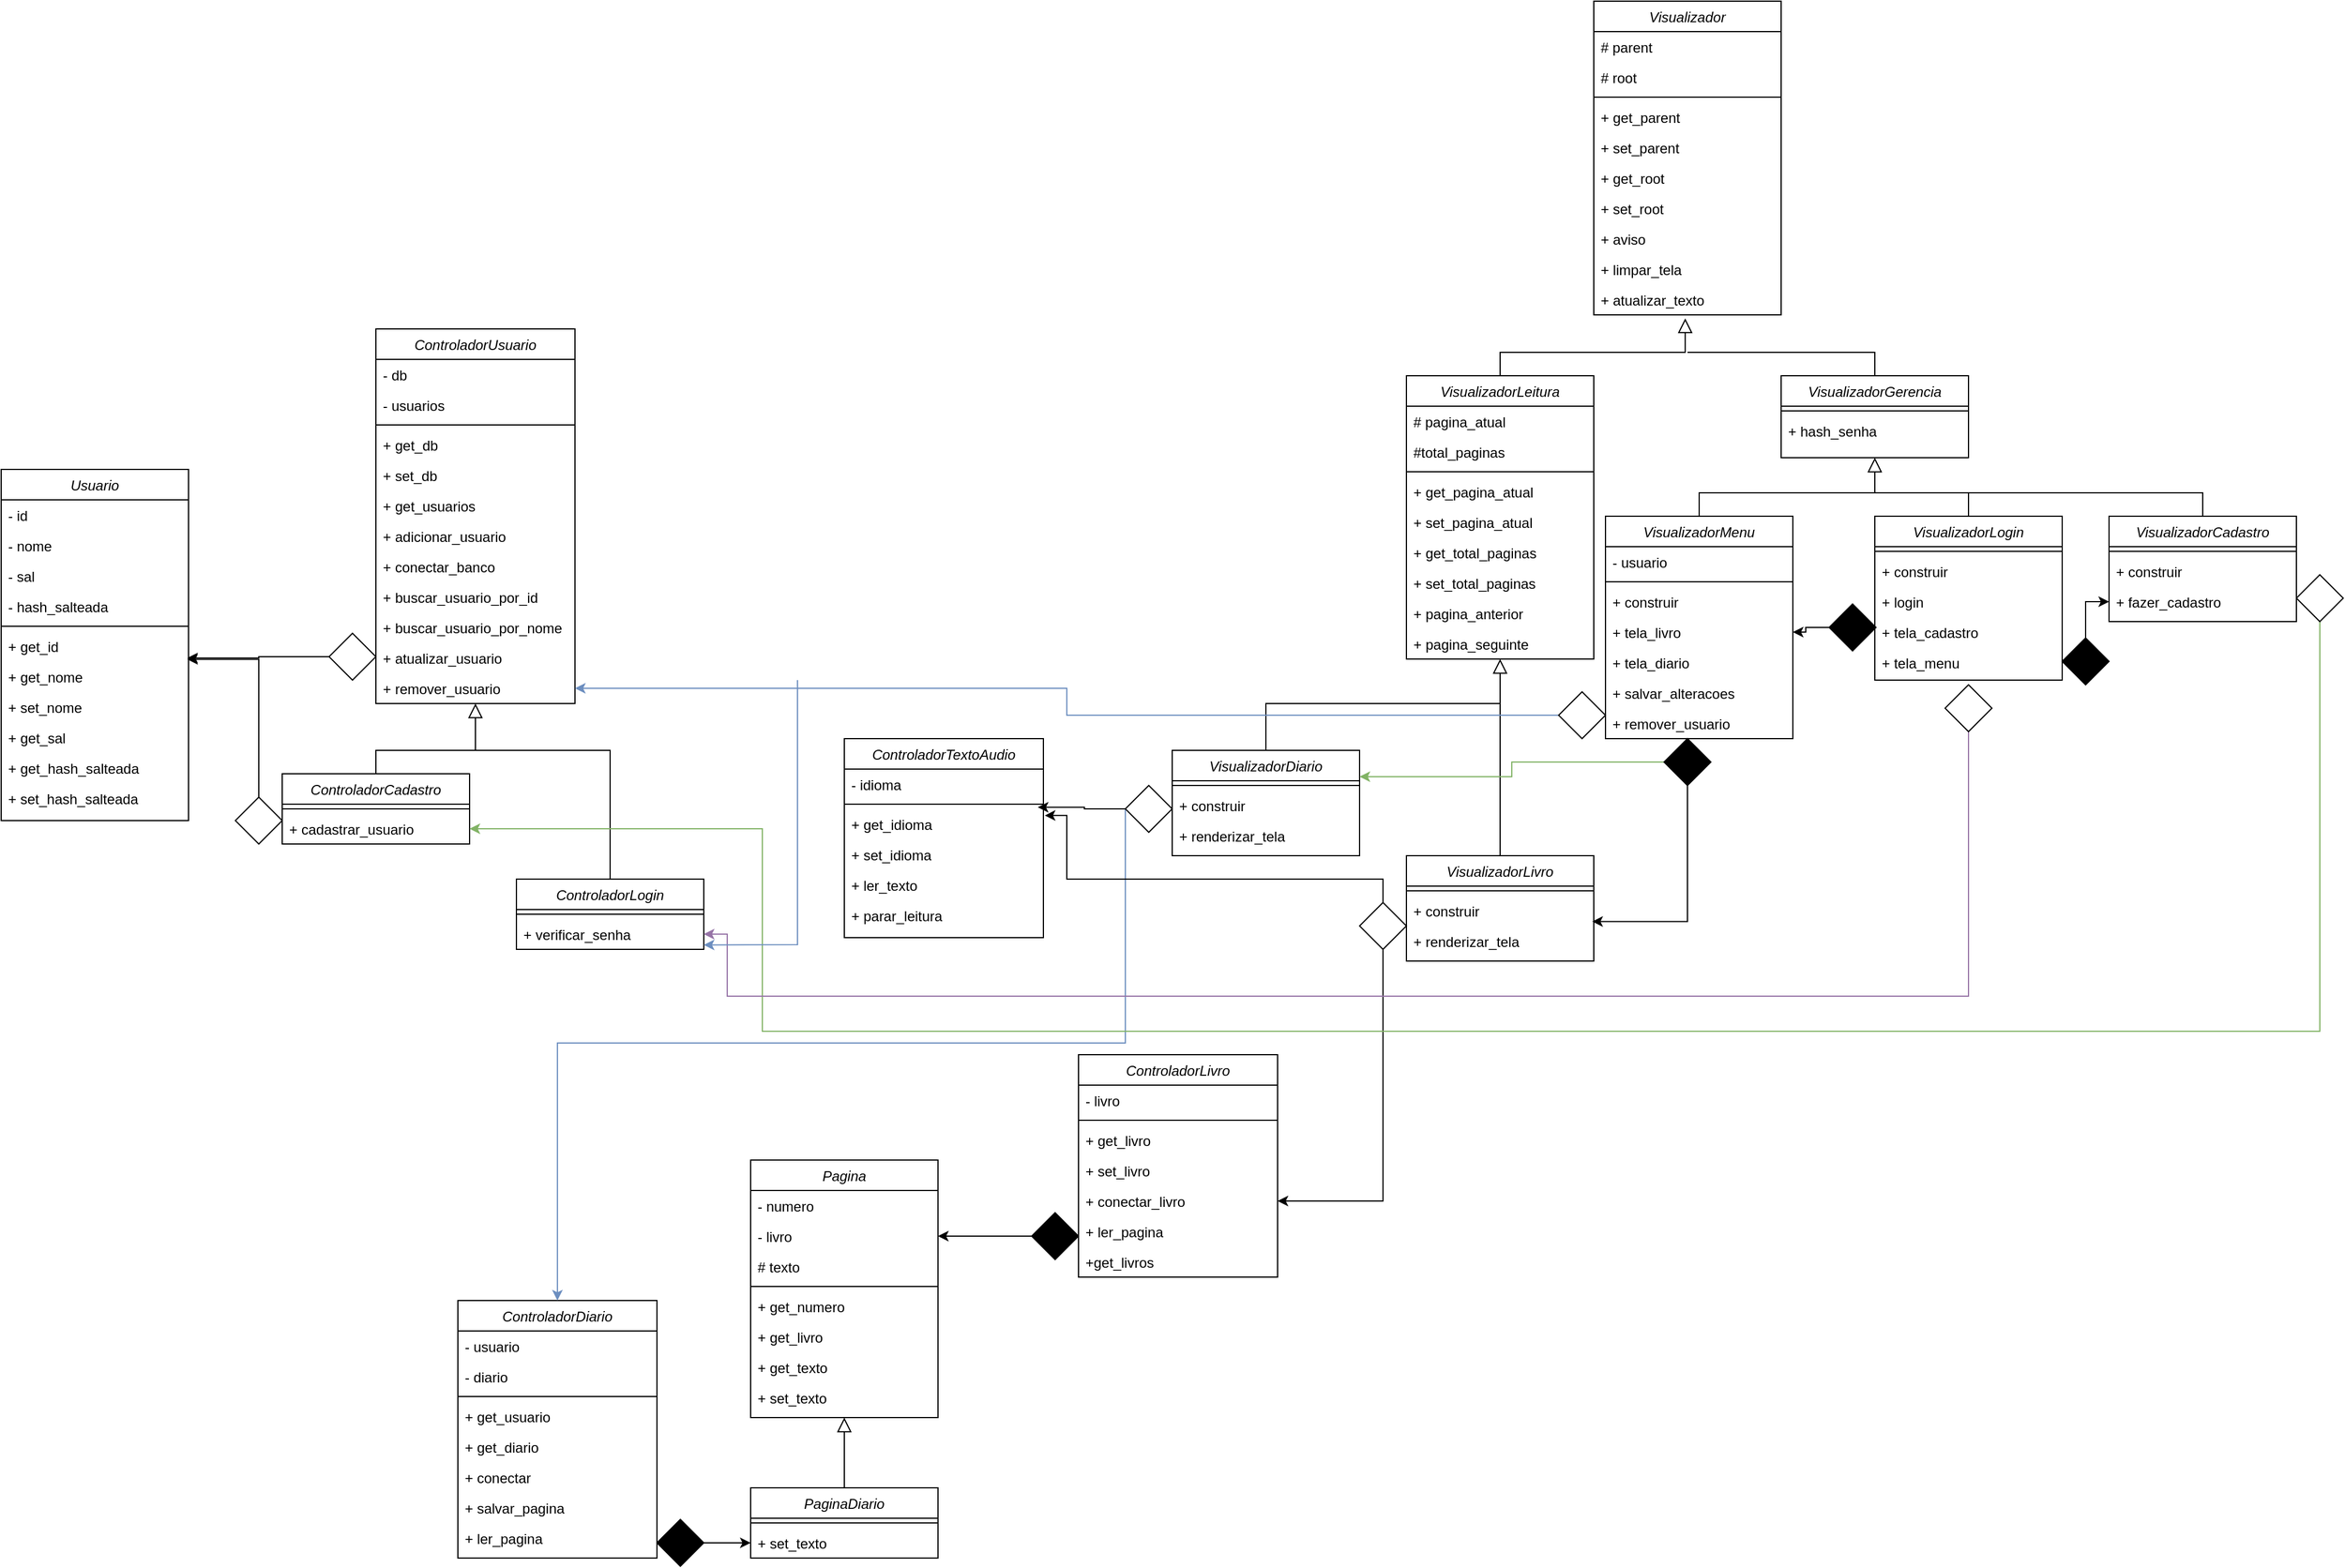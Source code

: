 <mxfile version="20.6.0" type="device"><diagram id="C5RBs43oDa-KdzZeNtuy" name="Page-1"><mxGraphModel dx="2858" dy="1133" grid="1" gridSize="10" guides="1" tooltips="1" connect="1" arrows="1" fold="1" page="1" pageScale="1" pageWidth="827" pageHeight="1169" math="0" shadow="0"><root><mxCell id="WIyWlLk6GJQsqaUBKTNV-0"/><mxCell id="WIyWlLk6GJQsqaUBKTNV-1" parent="WIyWlLk6GJQsqaUBKTNV-0"/><mxCell id="gij34VW9NPkER1CCbqoB-0" value="Visualizador" style="swimlane;fontStyle=2;align=center;verticalAlign=top;childLayout=stackLayout;horizontal=1;startSize=26;horizontalStack=0;resizeParent=1;resizeLast=0;collapsible=1;marginBottom=0;rounded=0;shadow=0;strokeWidth=1;" parent="WIyWlLk6GJQsqaUBKTNV-1" vertex="1"><mxGeometry x="1120" y="40" width="160" height="268" as="geometry"><mxRectangle x="230" y="140" width="160" height="26" as="alternateBounds"/></mxGeometry></mxCell><mxCell id="gij34VW9NPkER1CCbqoB-1" value="# parent" style="text;align=left;verticalAlign=top;spacingLeft=4;spacingRight=4;overflow=hidden;rotatable=0;points=[[0,0.5],[1,0.5]];portConstraint=eastwest;" parent="gij34VW9NPkER1CCbqoB-0" vertex="1"><mxGeometry y="26" width="160" height="26" as="geometry"/></mxCell><mxCell id="gij34VW9NPkER1CCbqoB-2" value="# root" style="text;align=left;verticalAlign=top;spacingLeft=4;spacingRight=4;overflow=hidden;rotatable=0;points=[[0,0.5],[1,0.5]];portConstraint=eastwest;rounded=0;shadow=0;html=0;" parent="gij34VW9NPkER1CCbqoB-0" vertex="1"><mxGeometry y="52" width="160" height="26" as="geometry"/></mxCell><mxCell id="gij34VW9NPkER1CCbqoB-4" value="" style="line;html=1;strokeWidth=1;align=left;verticalAlign=middle;spacingTop=-1;spacingLeft=3;spacingRight=3;rotatable=0;labelPosition=right;points=[];portConstraint=eastwest;" parent="gij34VW9NPkER1CCbqoB-0" vertex="1"><mxGeometry y="78" width="160" height="8" as="geometry"/></mxCell><mxCell id="gij34VW9NPkER1CCbqoB-5" value="+ get_parent" style="text;align=left;verticalAlign=top;spacingLeft=4;spacingRight=4;overflow=hidden;rotatable=0;points=[[0,0.5],[1,0.5]];portConstraint=eastwest;" parent="gij34VW9NPkER1CCbqoB-0" vertex="1"><mxGeometry y="86" width="160" height="26" as="geometry"/></mxCell><mxCell id="gij34VW9NPkER1CCbqoB-6" value="+ set_parent" style="text;align=left;verticalAlign=top;spacingLeft=4;spacingRight=4;overflow=hidden;rotatable=0;points=[[0,0.5],[1,0.5]];portConstraint=eastwest;" parent="gij34VW9NPkER1CCbqoB-0" vertex="1"><mxGeometry y="112" width="160" height="26" as="geometry"/></mxCell><mxCell id="gij34VW9NPkER1CCbqoB-7" value="+ get_root" style="text;align=left;verticalAlign=top;spacingLeft=4;spacingRight=4;overflow=hidden;rotatable=0;points=[[0,0.5],[1,0.5]];portConstraint=eastwest;" parent="gij34VW9NPkER1CCbqoB-0" vertex="1"><mxGeometry y="138" width="160" height="26" as="geometry"/></mxCell><mxCell id="gij34VW9NPkER1CCbqoB-8" value="+ set_root" style="text;align=left;verticalAlign=top;spacingLeft=4;spacingRight=4;overflow=hidden;rotatable=0;points=[[0,0.5],[1,0.5]];portConstraint=eastwest;" parent="gij34VW9NPkER1CCbqoB-0" vertex="1"><mxGeometry y="164" width="160" height="26" as="geometry"/></mxCell><mxCell id="gij34VW9NPkER1CCbqoB-18" value="+ aviso" style="text;align=left;verticalAlign=top;spacingLeft=4;spacingRight=4;overflow=hidden;rotatable=0;points=[[0,0.5],[1,0.5]];portConstraint=eastwest;" parent="gij34VW9NPkER1CCbqoB-0" vertex="1"><mxGeometry y="190" width="160" height="26" as="geometry"/></mxCell><mxCell id="gij34VW9NPkER1CCbqoB-19" value="+ limpar_tela" style="text;align=left;verticalAlign=top;spacingLeft=4;spacingRight=4;overflow=hidden;rotatable=0;points=[[0,0.5],[1,0.5]];portConstraint=eastwest;" parent="gij34VW9NPkER1CCbqoB-0" vertex="1"><mxGeometry y="216" width="160" height="26" as="geometry"/></mxCell><mxCell id="gij34VW9NPkER1CCbqoB-20" value="+ atualizar_texto" style="text;align=left;verticalAlign=top;spacingLeft=4;spacingRight=4;overflow=hidden;rotatable=0;points=[[0,0.5],[1,0.5]];portConstraint=eastwest;" parent="gij34VW9NPkER1CCbqoB-0" vertex="1"><mxGeometry y="242" width="160" height="26" as="geometry"/></mxCell><mxCell id="gij34VW9NPkER1CCbqoB-9" value="VisualizadorLeitura" style="swimlane;fontStyle=2;align=center;verticalAlign=top;childLayout=stackLayout;horizontal=1;startSize=26;horizontalStack=0;resizeParent=1;resizeLast=0;collapsible=1;marginBottom=0;rounded=0;shadow=0;strokeWidth=1;" parent="WIyWlLk6GJQsqaUBKTNV-1" vertex="1"><mxGeometry x="960" y="360" width="160" height="242" as="geometry"><mxRectangle x="230" y="140" width="160" height="26" as="alternateBounds"/></mxGeometry></mxCell><mxCell id="gij34VW9NPkER1CCbqoB-10" value="# pagina_atual" style="text;align=left;verticalAlign=top;spacingLeft=4;spacingRight=4;overflow=hidden;rotatable=0;points=[[0,0.5],[1,0.5]];portConstraint=eastwest;" parent="gij34VW9NPkER1CCbqoB-9" vertex="1"><mxGeometry y="26" width="160" height="26" as="geometry"/></mxCell><mxCell id="gij34VW9NPkER1CCbqoB-11" value="#total_paginas" style="text;align=left;verticalAlign=top;spacingLeft=4;spacingRight=4;overflow=hidden;rotatable=0;points=[[0,0.5],[1,0.5]];portConstraint=eastwest;rounded=0;shadow=0;html=0;" parent="gij34VW9NPkER1CCbqoB-9" vertex="1"><mxGeometry y="52" width="160" height="26" as="geometry"/></mxCell><mxCell id="gij34VW9NPkER1CCbqoB-12" value="" style="line;html=1;strokeWidth=1;align=left;verticalAlign=middle;spacingTop=-1;spacingLeft=3;spacingRight=3;rotatable=0;labelPosition=right;points=[];portConstraint=eastwest;" parent="gij34VW9NPkER1CCbqoB-9" vertex="1"><mxGeometry y="78" width="160" height="8" as="geometry"/></mxCell><mxCell id="gij34VW9NPkER1CCbqoB-13" value="+ get_pagina_atual" style="text;align=left;verticalAlign=top;spacingLeft=4;spacingRight=4;overflow=hidden;rotatable=0;points=[[0,0.5],[1,0.5]];portConstraint=eastwest;" parent="gij34VW9NPkER1CCbqoB-9" vertex="1"><mxGeometry y="86" width="160" height="26" as="geometry"/></mxCell><mxCell id="gij34VW9NPkER1CCbqoB-14" value="+ set_pagina_atual" style="text;align=left;verticalAlign=top;spacingLeft=4;spacingRight=4;overflow=hidden;rotatable=0;points=[[0,0.5],[1,0.5]];portConstraint=eastwest;" parent="gij34VW9NPkER1CCbqoB-9" vertex="1"><mxGeometry y="112" width="160" height="26" as="geometry"/></mxCell><mxCell id="gij34VW9NPkER1CCbqoB-15" value="+ get_total_paginas" style="text;align=left;verticalAlign=top;spacingLeft=4;spacingRight=4;overflow=hidden;rotatable=0;points=[[0,0.5],[1,0.5]];portConstraint=eastwest;" parent="gij34VW9NPkER1CCbqoB-9" vertex="1"><mxGeometry y="138" width="160" height="26" as="geometry"/></mxCell><mxCell id="gij34VW9NPkER1CCbqoB-16" value="+ set_total_paginas" style="text;align=left;verticalAlign=top;spacingLeft=4;spacingRight=4;overflow=hidden;rotatable=0;points=[[0,0.5],[1,0.5]];portConstraint=eastwest;" parent="gij34VW9NPkER1CCbqoB-9" vertex="1"><mxGeometry y="164" width="160" height="26" as="geometry"/></mxCell><mxCell id="gij34VW9NPkER1CCbqoB-21" value="+ pagina_anterior" style="text;align=left;verticalAlign=top;spacingLeft=4;spacingRight=4;overflow=hidden;rotatable=0;points=[[0,0.5],[1,0.5]];portConstraint=eastwest;" parent="gij34VW9NPkER1CCbqoB-9" vertex="1"><mxGeometry y="190" width="160" height="26" as="geometry"/></mxCell><mxCell id="gij34VW9NPkER1CCbqoB-22" value="+ pagina_seguinte" style="text;align=left;verticalAlign=top;spacingLeft=4;spacingRight=4;overflow=hidden;rotatable=0;points=[[0,0.5],[1,0.5]];portConstraint=eastwest;" parent="gij34VW9NPkER1CCbqoB-9" vertex="1"><mxGeometry y="216" width="160" height="26" as="geometry"/></mxCell><mxCell id="gij34VW9NPkER1CCbqoB-17" value="" style="endArrow=block;endSize=10;endFill=0;shadow=0;strokeWidth=1;rounded=0;edgeStyle=elbowEdgeStyle;elbow=vertical;exitX=0.5;exitY=0;exitDx=0;exitDy=0;entryX=0.488;entryY=1.115;entryDx=0;entryDy=0;entryPerimeter=0;" parent="WIyWlLk6GJQsqaUBKTNV-1" source="gij34VW9NPkER1CCbqoB-9" target="gij34VW9NPkER1CCbqoB-20" edge="1"><mxGeometry width="160" relative="1" as="geometry"><mxPoint x="1310" y="360" as="sourcePoint"/><mxPoint x="1230" y="370" as="targetPoint"/><Array as="points"><mxPoint x="1200" y="340"/></Array></mxGeometry></mxCell><mxCell id="gij34VW9NPkER1CCbqoB-23" value="VisualizadorGerencia" style="swimlane;fontStyle=2;align=center;verticalAlign=top;childLayout=stackLayout;horizontal=1;startSize=26;horizontalStack=0;resizeParent=1;resizeLast=0;collapsible=1;marginBottom=0;rounded=0;shadow=0;strokeWidth=1;" parent="WIyWlLk6GJQsqaUBKTNV-1" vertex="1"><mxGeometry x="1280" y="360" width="160" height="70" as="geometry"><mxRectangle x="230" y="140" width="160" height="26" as="alternateBounds"/></mxGeometry></mxCell><mxCell id="gij34VW9NPkER1CCbqoB-26" value="" style="line;html=1;strokeWidth=1;align=left;verticalAlign=middle;spacingTop=-1;spacingLeft=3;spacingRight=3;rotatable=0;labelPosition=right;points=[];portConstraint=eastwest;" parent="gij34VW9NPkER1CCbqoB-23" vertex="1"><mxGeometry y="26" width="160" height="8" as="geometry"/></mxCell><mxCell id="gij34VW9NPkER1CCbqoB-27" value="+ hash_senha" style="text;align=left;verticalAlign=top;spacingLeft=4;spacingRight=4;overflow=hidden;rotatable=0;points=[[0,0.5],[1,0.5]];portConstraint=eastwest;" parent="gij34VW9NPkER1CCbqoB-23" vertex="1"><mxGeometry y="34" width="160" height="26" as="geometry"/></mxCell><mxCell id="gij34VW9NPkER1CCbqoB-39" value="" style="endArrow=none;html=1;rounded=0;exitX=0.5;exitY=0;exitDx=0;exitDy=0;" parent="WIyWlLk6GJQsqaUBKTNV-1" source="gij34VW9NPkER1CCbqoB-23" edge="1"><mxGeometry width="50" height="50" relative="1" as="geometry"><mxPoint x="1370" y="330" as="sourcePoint"/><mxPoint x="1200" y="340" as="targetPoint"/><Array as="points"><mxPoint x="1360" y="340"/></Array></mxGeometry></mxCell><mxCell id="gij34VW9NPkER1CCbqoB-40" value="VisualizadorMenu" style="swimlane;fontStyle=2;align=center;verticalAlign=top;childLayout=stackLayout;horizontal=1;startSize=26;horizontalStack=0;resizeParent=1;resizeLast=0;collapsible=1;marginBottom=0;rounded=0;shadow=0;strokeWidth=1;" parent="WIyWlLk6GJQsqaUBKTNV-1" vertex="1"><mxGeometry x="1130" y="480" width="160" height="190" as="geometry"><mxRectangle x="230" y="140" width="160" height="26" as="alternateBounds"/></mxGeometry></mxCell><mxCell id="gij34VW9NPkER1CCbqoB-41" value="- usuario" style="text;align=left;verticalAlign=top;spacingLeft=4;spacingRight=4;overflow=hidden;rotatable=0;points=[[0,0.5],[1,0.5]];portConstraint=eastwest;" parent="gij34VW9NPkER1CCbqoB-40" vertex="1"><mxGeometry y="26" width="160" height="26" as="geometry"/></mxCell><mxCell id="gij34VW9NPkER1CCbqoB-43" value="" style="line;html=1;strokeWidth=1;align=left;verticalAlign=middle;spacingTop=-1;spacingLeft=3;spacingRight=3;rotatable=0;labelPosition=right;points=[];portConstraint=eastwest;" parent="gij34VW9NPkER1CCbqoB-40" vertex="1"><mxGeometry y="52" width="160" height="8" as="geometry"/></mxCell><mxCell id="gij34VW9NPkER1CCbqoB-44" value="+ construir" style="text;align=left;verticalAlign=top;spacingLeft=4;spacingRight=4;overflow=hidden;rotatable=0;points=[[0,0.5],[1,0.5]];portConstraint=eastwest;" parent="gij34VW9NPkER1CCbqoB-40" vertex="1"><mxGeometry y="60" width="160" height="26" as="geometry"/></mxCell><mxCell id="gij34VW9NPkER1CCbqoB-45" value="+ tela_livro" style="text;align=left;verticalAlign=top;spacingLeft=4;spacingRight=4;overflow=hidden;rotatable=0;points=[[0,0.5],[1,0.5]];portConstraint=eastwest;" parent="gij34VW9NPkER1CCbqoB-40" vertex="1"><mxGeometry y="86" width="160" height="26" as="geometry"/></mxCell><mxCell id="gij34VW9NPkER1CCbqoB-46" value="+ tela_diario" style="text;align=left;verticalAlign=top;spacingLeft=4;spacingRight=4;overflow=hidden;rotatable=0;points=[[0,0.5],[1,0.5]];portConstraint=eastwest;" parent="gij34VW9NPkER1CCbqoB-40" vertex="1"><mxGeometry y="112" width="160" height="26" as="geometry"/></mxCell><mxCell id="gij34VW9NPkER1CCbqoB-47" value="+ salvar_alteracoes" style="text;align=left;verticalAlign=top;spacingLeft=4;spacingRight=4;overflow=hidden;rotatable=0;points=[[0,0.5],[1,0.5]];portConstraint=eastwest;" parent="gij34VW9NPkER1CCbqoB-40" vertex="1"><mxGeometry y="138" width="160" height="26" as="geometry"/></mxCell><mxCell id="gij34VW9NPkER1CCbqoB-48" value="+ remover_usuario" style="text;align=left;verticalAlign=top;spacingLeft=4;spacingRight=4;overflow=hidden;rotatable=0;points=[[0,0.5],[1,0.5]];portConstraint=eastwest;" parent="gij34VW9NPkER1CCbqoB-40" vertex="1"><mxGeometry y="164" width="160" height="26" as="geometry"/></mxCell><mxCell id="gij34VW9NPkER1CCbqoB-50" value="" style="endArrow=block;endSize=10;endFill=0;shadow=0;strokeWidth=1;rounded=0;edgeStyle=elbowEdgeStyle;elbow=vertical;exitX=0.5;exitY=0;exitDx=0;exitDy=0;entryX=0.5;entryY=1;entryDx=0;entryDy=0;" parent="WIyWlLk6GJQsqaUBKTNV-1" source="gij34VW9NPkER1CCbqoB-40" target="gij34VW9NPkER1CCbqoB-23" edge="1"><mxGeometry width="160" relative="1" as="geometry"><mxPoint x="1100" y="385.01" as="sourcePoint"/><mxPoint x="1258.08" y="336" as="targetPoint"/><Array as="points"><mxPoint x="1330" y="460"/></Array></mxGeometry></mxCell><mxCell id="gij34VW9NPkER1CCbqoB-51" value="VisualizadorLogin" style="swimlane;fontStyle=2;align=center;verticalAlign=top;childLayout=stackLayout;horizontal=1;startSize=26;horizontalStack=0;resizeParent=1;resizeLast=0;collapsible=1;marginBottom=0;rounded=0;shadow=0;strokeWidth=1;" parent="WIyWlLk6GJQsqaUBKTNV-1" vertex="1"><mxGeometry x="1360" y="480" width="160" height="140" as="geometry"><mxRectangle x="230" y="140" width="160" height="26" as="alternateBounds"/></mxGeometry></mxCell><mxCell id="gij34VW9NPkER1CCbqoB-53" value="" style="line;html=1;strokeWidth=1;align=left;verticalAlign=middle;spacingTop=-1;spacingLeft=3;spacingRight=3;rotatable=0;labelPosition=right;points=[];portConstraint=eastwest;" parent="gij34VW9NPkER1CCbqoB-51" vertex="1"><mxGeometry y="26" width="160" height="8" as="geometry"/></mxCell><mxCell id="gij34VW9NPkER1CCbqoB-54" value="+ construir" style="text;align=left;verticalAlign=top;spacingLeft=4;spacingRight=4;overflow=hidden;rotatable=0;points=[[0,0.5],[1,0.5]];portConstraint=eastwest;" parent="gij34VW9NPkER1CCbqoB-51" vertex="1"><mxGeometry y="34" width="160" height="26" as="geometry"/></mxCell><mxCell id="gij34VW9NPkER1CCbqoB-55" value="+ login" style="text;align=left;verticalAlign=top;spacingLeft=4;spacingRight=4;overflow=hidden;rotatable=0;points=[[0,0.5],[1,0.5]];portConstraint=eastwest;" parent="gij34VW9NPkER1CCbqoB-51" vertex="1"><mxGeometry y="60" width="160" height="26" as="geometry"/></mxCell><mxCell id="gij34VW9NPkER1CCbqoB-56" value="+ tela_cadastro" style="text;align=left;verticalAlign=top;spacingLeft=4;spacingRight=4;overflow=hidden;rotatable=0;points=[[0,0.5],[1,0.5]];portConstraint=eastwest;" parent="gij34VW9NPkER1CCbqoB-51" vertex="1"><mxGeometry y="86" width="160" height="26" as="geometry"/></mxCell><mxCell id="gij34VW9NPkER1CCbqoB-57" value="+ tela_menu" style="text;align=left;verticalAlign=top;spacingLeft=4;spacingRight=4;overflow=hidden;rotatable=0;points=[[0,0.5],[1,0.5]];portConstraint=eastwest;" parent="gij34VW9NPkER1CCbqoB-51" vertex="1"><mxGeometry y="112" width="160" height="26" as="geometry"/></mxCell><mxCell id="gij34VW9NPkER1CCbqoB-59" value="" style="endArrow=none;html=1;rounded=0;exitX=0.5;exitY=0;exitDx=0;exitDy=0;" parent="WIyWlLk6GJQsqaUBKTNV-1" source="gij34VW9NPkER1CCbqoB-51" edge="1"><mxGeometry width="50" height="50" relative="1" as="geometry"><mxPoint x="1370" y="370" as="sourcePoint"/><mxPoint x="1360" y="460" as="targetPoint"/><Array as="points"><mxPoint x="1440" y="460"/></Array></mxGeometry></mxCell><mxCell id="gij34VW9NPkER1CCbqoB-60" value="VisualizadorCadastro" style="swimlane;fontStyle=2;align=center;verticalAlign=top;childLayout=stackLayout;horizontal=1;startSize=26;horizontalStack=0;resizeParent=1;resizeLast=0;collapsible=1;marginBottom=0;rounded=0;shadow=0;strokeWidth=1;" parent="WIyWlLk6GJQsqaUBKTNV-1" vertex="1"><mxGeometry x="1560" y="480" width="160" height="90" as="geometry"><mxRectangle x="230" y="140" width="160" height="26" as="alternateBounds"/></mxGeometry></mxCell><mxCell id="gij34VW9NPkER1CCbqoB-61" value="" style="line;html=1;strokeWidth=1;align=left;verticalAlign=middle;spacingTop=-1;spacingLeft=3;spacingRight=3;rotatable=0;labelPosition=right;points=[];portConstraint=eastwest;" parent="gij34VW9NPkER1CCbqoB-60" vertex="1"><mxGeometry y="26" width="160" height="8" as="geometry"/></mxCell><mxCell id="gij34VW9NPkER1CCbqoB-62" value="+ construir" style="text;align=left;verticalAlign=top;spacingLeft=4;spacingRight=4;overflow=hidden;rotatable=0;points=[[0,0.5],[1,0.5]];portConstraint=eastwest;" parent="gij34VW9NPkER1CCbqoB-60" vertex="1"><mxGeometry y="34" width="160" height="26" as="geometry"/></mxCell><mxCell id="gij34VW9NPkER1CCbqoB-63" value="+ fazer_cadastro" style="text;align=left;verticalAlign=top;spacingLeft=4;spacingRight=4;overflow=hidden;rotatable=0;points=[[0,0.5],[1,0.5]];portConstraint=eastwest;" parent="gij34VW9NPkER1CCbqoB-60" vertex="1"><mxGeometry y="60" width="160" height="26" as="geometry"/></mxCell><mxCell id="gij34VW9NPkER1CCbqoB-66" value="" style="endArrow=none;html=1;rounded=0;exitX=0.5;exitY=0;exitDx=0;exitDy=0;" parent="WIyWlLk6GJQsqaUBKTNV-1" source="gij34VW9NPkER1CCbqoB-60" edge="1"><mxGeometry width="50" height="50" relative="1" as="geometry"><mxPoint x="1450" y="490" as="sourcePoint"/><mxPoint x="1430" y="460" as="targetPoint"/><Array as="points"><mxPoint x="1640" y="460"/></Array></mxGeometry></mxCell><mxCell id="gij34VW9NPkER1CCbqoB-67" value="VisualizadorLivro" style="swimlane;fontStyle=2;align=center;verticalAlign=top;childLayout=stackLayout;horizontal=1;startSize=26;horizontalStack=0;resizeParent=1;resizeLast=0;collapsible=1;marginBottom=0;rounded=0;shadow=0;strokeWidth=1;" parent="WIyWlLk6GJQsqaUBKTNV-1" vertex="1"><mxGeometry x="960" y="770" width="160" height="90" as="geometry"><mxRectangle x="230" y="140" width="160" height="26" as="alternateBounds"/></mxGeometry></mxCell><mxCell id="gij34VW9NPkER1CCbqoB-68" value="" style="line;html=1;strokeWidth=1;align=left;verticalAlign=middle;spacingTop=-1;spacingLeft=3;spacingRight=3;rotatable=0;labelPosition=right;points=[];portConstraint=eastwest;" parent="gij34VW9NPkER1CCbqoB-67" vertex="1"><mxGeometry y="26" width="160" height="8" as="geometry"/></mxCell><mxCell id="gij34VW9NPkER1CCbqoB-69" value="+ construir" style="text;align=left;verticalAlign=top;spacingLeft=4;spacingRight=4;overflow=hidden;rotatable=0;points=[[0,0.5],[1,0.5]];portConstraint=eastwest;" parent="gij34VW9NPkER1CCbqoB-67" vertex="1"><mxGeometry y="34" width="160" height="26" as="geometry"/></mxCell><mxCell id="gij34VW9NPkER1CCbqoB-70" value="+ renderizar_tela" style="text;align=left;verticalAlign=top;spacingLeft=4;spacingRight=4;overflow=hidden;rotatable=0;points=[[0,0.5],[1,0.5]];portConstraint=eastwest;" parent="gij34VW9NPkER1CCbqoB-67" vertex="1"><mxGeometry y="60" width="160" height="26" as="geometry"/></mxCell><mxCell id="gij34VW9NPkER1CCbqoB-73" value="" style="endArrow=block;endSize=10;endFill=0;shadow=0;strokeWidth=1;rounded=0;edgeStyle=elbowEdgeStyle;elbow=vertical;exitX=0.5;exitY=0;exitDx=0;exitDy=0;entryX=0.5;entryY=1;entryDx=0;entryDy=0;" parent="WIyWlLk6GJQsqaUBKTNV-1" source="gij34VW9NPkER1CCbqoB-67" target="gij34VW9NPkER1CCbqoB-9" edge="1"><mxGeometry width="160" relative="1" as="geometry"><mxPoint x="1020" y="639.01" as="sourcePoint"/><mxPoint x="1040" y="620" as="targetPoint"/><Array as="points"><mxPoint x="1040" y="640"/></Array></mxGeometry></mxCell><mxCell id="gij34VW9NPkER1CCbqoB-75" value="VisualizadorDiario" style="swimlane;fontStyle=2;align=center;verticalAlign=top;childLayout=stackLayout;horizontal=1;startSize=26;horizontalStack=0;resizeParent=1;resizeLast=0;collapsible=1;marginBottom=0;rounded=0;shadow=0;strokeWidth=1;" parent="WIyWlLk6GJQsqaUBKTNV-1" vertex="1"><mxGeometry x="760" y="680" width="160" height="90" as="geometry"><mxRectangle x="230" y="140" width="160" height="26" as="alternateBounds"/></mxGeometry></mxCell><mxCell id="gij34VW9NPkER1CCbqoB-76" value="" style="line;html=1;strokeWidth=1;align=left;verticalAlign=middle;spacingTop=-1;spacingLeft=3;spacingRight=3;rotatable=0;labelPosition=right;points=[];portConstraint=eastwest;" parent="gij34VW9NPkER1CCbqoB-75" vertex="1"><mxGeometry y="26" width="160" height="8" as="geometry"/></mxCell><mxCell id="gij34VW9NPkER1CCbqoB-77" value="+ construir" style="text;align=left;verticalAlign=top;spacingLeft=4;spacingRight=4;overflow=hidden;rotatable=0;points=[[0,0.5],[1,0.5]];portConstraint=eastwest;" parent="gij34VW9NPkER1CCbqoB-75" vertex="1"><mxGeometry y="34" width="160" height="26" as="geometry"/></mxCell><mxCell id="gij34VW9NPkER1CCbqoB-78" value="+ renderizar_tela" style="text;align=left;verticalAlign=top;spacingLeft=4;spacingRight=4;overflow=hidden;rotatable=0;points=[[0,0.5],[1,0.5]];portConstraint=eastwest;" parent="gij34VW9NPkER1CCbqoB-75" vertex="1"><mxGeometry y="60" width="160" height="26" as="geometry"/></mxCell><mxCell id="gij34VW9NPkER1CCbqoB-81" value="" style="endArrow=none;html=1;rounded=0;exitX=0.5;exitY=0;exitDx=0;exitDy=0;" parent="WIyWlLk6GJQsqaUBKTNV-1" source="gij34VW9NPkER1CCbqoB-75" edge="1"><mxGeometry width="50" height="50" relative="1" as="geometry"><mxPoint x="810" y="630" as="sourcePoint"/><mxPoint x="1040" y="640" as="targetPoint"/><Array as="points"><mxPoint x="840" y="640"/></Array></mxGeometry></mxCell><mxCell id="gij34VW9NPkER1CCbqoB-82" value="Usuario" style="swimlane;fontStyle=2;align=center;verticalAlign=top;childLayout=stackLayout;horizontal=1;startSize=26;horizontalStack=0;resizeParent=1;resizeLast=0;collapsible=1;marginBottom=0;rounded=0;shadow=0;strokeWidth=1;" parent="WIyWlLk6GJQsqaUBKTNV-1" vertex="1"><mxGeometry x="-240" y="440" width="160" height="300" as="geometry"><mxRectangle x="230" y="140" width="160" height="26" as="alternateBounds"/></mxGeometry></mxCell><mxCell id="gij34VW9NPkER1CCbqoB-83" value="- id" style="text;align=left;verticalAlign=top;spacingLeft=4;spacingRight=4;overflow=hidden;rotatable=0;points=[[0,0.5],[1,0.5]];portConstraint=eastwest;" parent="gij34VW9NPkER1CCbqoB-82" vertex="1"><mxGeometry y="26" width="160" height="26" as="geometry"/></mxCell><mxCell id="gij34VW9NPkER1CCbqoB-84" value="- nome" style="text;align=left;verticalAlign=top;spacingLeft=4;spacingRight=4;overflow=hidden;rotatable=0;points=[[0,0.5],[1,0.5]];portConstraint=eastwest;rounded=0;shadow=0;html=0;" parent="gij34VW9NPkER1CCbqoB-82" vertex="1"><mxGeometry y="52" width="160" height="26" as="geometry"/></mxCell><mxCell id="gij34VW9NPkER1CCbqoB-94" value="- sal" style="text;align=left;verticalAlign=top;spacingLeft=4;spacingRight=4;overflow=hidden;rotatable=0;points=[[0,0.5],[1,0.5]];portConstraint=eastwest;rounded=0;shadow=0;html=0;" parent="gij34VW9NPkER1CCbqoB-82" vertex="1"><mxGeometry y="78" width="160" height="26" as="geometry"/></mxCell><mxCell id="gij34VW9NPkER1CCbqoB-93" value="- hash_salteada" style="text;align=left;verticalAlign=top;spacingLeft=4;spacingRight=4;overflow=hidden;rotatable=0;points=[[0,0.5],[1,0.5]];portConstraint=eastwest;rounded=0;shadow=0;html=0;" parent="gij34VW9NPkER1CCbqoB-82" vertex="1"><mxGeometry y="104" width="160" height="26" as="geometry"/></mxCell><mxCell id="gij34VW9NPkER1CCbqoB-85" value="" style="line;html=1;strokeWidth=1;align=left;verticalAlign=middle;spacingTop=-1;spacingLeft=3;spacingRight=3;rotatable=0;labelPosition=right;points=[];portConstraint=eastwest;" parent="gij34VW9NPkER1CCbqoB-82" vertex="1"><mxGeometry y="130" width="160" height="8" as="geometry"/></mxCell><mxCell id="gij34VW9NPkER1CCbqoB-86" value="+ get_id" style="text;align=left;verticalAlign=top;spacingLeft=4;spacingRight=4;overflow=hidden;rotatable=0;points=[[0,0.5],[1,0.5]];portConstraint=eastwest;" parent="gij34VW9NPkER1CCbqoB-82" vertex="1"><mxGeometry y="138" width="160" height="26" as="geometry"/></mxCell><mxCell id="gij34VW9NPkER1CCbqoB-87" value="+ get_nome" style="text;align=left;verticalAlign=top;spacingLeft=4;spacingRight=4;overflow=hidden;rotatable=0;points=[[0,0.5],[1,0.5]];portConstraint=eastwest;" parent="gij34VW9NPkER1CCbqoB-82" vertex="1"><mxGeometry y="164" width="160" height="26" as="geometry"/></mxCell><mxCell id="gij34VW9NPkER1CCbqoB-88" value="+ set_nome" style="text;align=left;verticalAlign=top;spacingLeft=4;spacingRight=4;overflow=hidden;rotatable=0;points=[[0,0.5],[1,0.5]];portConstraint=eastwest;" parent="gij34VW9NPkER1CCbqoB-82" vertex="1"><mxGeometry y="190" width="160" height="26" as="geometry"/></mxCell><mxCell id="gij34VW9NPkER1CCbqoB-89" value="+ get_sal" style="text;align=left;verticalAlign=top;spacingLeft=4;spacingRight=4;overflow=hidden;rotatable=0;points=[[0,0.5],[1,0.5]];portConstraint=eastwest;" parent="gij34VW9NPkER1CCbqoB-82" vertex="1"><mxGeometry y="216" width="160" height="26" as="geometry"/></mxCell><mxCell id="gij34VW9NPkER1CCbqoB-90" value="+ get_hash_salteada" style="text;align=left;verticalAlign=top;spacingLeft=4;spacingRight=4;overflow=hidden;rotatable=0;points=[[0,0.5],[1,0.5]];portConstraint=eastwest;" parent="gij34VW9NPkER1CCbqoB-82" vertex="1"><mxGeometry y="242" width="160" height="26" as="geometry"/></mxCell><mxCell id="gij34VW9NPkER1CCbqoB-91" value="+ set_hash_salteada" style="text;align=left;verticalAlign=top;spacingLeft=4;spacingRight=4;overflow=hidden;rotatable=0;points=[[0,0.5],[1,0.5]];portConstraint=eastwest;" parent="gij34VW9NPkER1CCbqoB-82" vertex="1"><mxGeometry y="268" width="160" height="26" as="geometry"/></mxCell><mxCell id="gij34VW9NPkER1CCbqoB-96" value="Pagina" style="swimlane;fontStyle=2;align=center;verticalAlign=top;childLayout=stackLayout;horizontal=1;startSize=26;horizontalStack=0;resizeParent=1;resizeLast=0;collapsible=1;marginBottom=0;rounded=0;shadow=0;strokeWidth=1;" parent="WIyWlLk6GJQsqaUBKTNV-1" vertex="1"><mxGeometry x="400" y="1030" width="160" height="220" as="geometry"><mxRectangle x="230" y="140" width="160" height="26" as="alternateBounds"/></mxGeometry></mxCell><mxCell id="gij34VW9NPkER1CCbqoB-97" value="- numero" style="text;align=left;verticalAlign=top;spacingLeft=4;spacingRight=4;overflow=hidden;rotatable=0;points=[[0,0.5],[1,0.5]];portConstraint=eastwest;" parent="gij34VW9NPkER1CCbqoB-96" vertex="1"><mxGeometry y="26" width="160" height="26" as="geometry"/></mxCell><mxCell id="gij34VW9NPkER1CCbqoB-98" value="- livro" style="text;align=left;verticalAlign=top;spacingLeft=4;spacingRight=4;overflow=hidden;rotatable=0;points=[[0,0.5],[1,0.5]];portConstraint=eastwest;rounded=0;shadow=0;html=0;" parent="gij34VW9NPkER1CCbqoB-96" vertex="1"><mxGeometry y="52" width="160" height="26" as="geometry"/></mxCell><mxCell id="gij34VW9NPkER1CCbqoB-99" value="# texto" style="text;align=left;verticalAlign=top;spacingLeft=4;spacingRight=4;overflow=hidden;rotatable=0;points=[[0,0.5],[1,0.5]];portConstraint=eastwest;rounded=0;shadow=0;html=0;" parent="gij34VW9NPkER1CCbqoB-96" vertex="1"><mxGeometry y="78" width="160" height="26" as="geometry"/></mxCell><mxCell id="gij34VW9NPkER1CCbqoB-101" value="" style="line;html=1;strokeWidth=1;align=left;verticalAlign=middle;spacingTop=-1;spacingLeft=3;spacingRight=3;rotatable=0;labelPosition=right;points=[];portConstraint=eastwest;" parent="gij34VW9NPkER1CCbqoB-96" vertex="1"><mxGeometry y="104" width="160" height="8" as="geometry"/></mxCell><mxCell id="gij34VW9NPkER1CCbqoB-102" value="+ get_numero" style="text;align=left;verticalAlign=top;spacingLeft=4;spacingRight=4;overflow=hidden;rotatable=0;points=[[0,0.5],[1,0.5]];portConstraint=eastwest;" parent="gij34VW9NPkER1CCbqoB-96" vertex="1"><mxGeometry y="112" width="160" height="26" as="geometry"/></mxCell><mxCell id="gij34VW9NPkER1CCbqoB-103" value="+ get_livro" style="text;align=left;verticalAlign=top;spacingLeft=4;spacingRight=4;overflow=hidden;rotatable=0;points=[[0,0.5],[1,0.5]];portConstraint=eastwest;" parent="gij34VW9NPkER1CCbqoB-96" vertex="1"><mxGeometry y="138" width="160" height="26" as="geometry"/></mxCell><mxCell id="gij34VW9NPkER1CCbqoB-104" value="+ get_texto" style="text;align=left;verticalAlign=top;spacingLeft=4;spacingRight=4;overflow=hidden;rotatable=0;points=[[0,0.5],[1,0.5]];portConstraint=eastwest;" parent="gij34VW9NPkER1CCbqoB-96" vertex="1"><mxGeometry y="164" width="160" height="26" as="geometry"/></mxCell><mxCell id="gij34VW9NPkER1CCbqoB-105" value="+ set_texto" style="text;align=left;verticalAlign=top;spacingLeft=4;spacingRight=4;overflow=hidden;rotatable=0;points=[[0,0.5],[1,0.5]];portConstraint=eastwest;" parent="gij34VW9NPkER1CCbqoB-96" vertex="1"><mxGeometry y="190" width="160" height="26" as="geometry"/></mxCell><mxCell id="gij34VW9NPkER1CCbqoB-108" value="PaginaDiario" style="swimlane;fontStyle=2;align=center;verticalAlign=top;childLayout=stackLayout;horizontal=1;startSize=26;horizontalStack=0;resizeParent=1;resizeLast=0;collapsible=1;marginBottom=0;rounded=0;shadow=0;strokeWidth=1;" parent="WIyWlLk6GJQsqaUBKTNV-1" vertex="1"><mxGeometry x="400" y="1310" width="160" height="60" as="geometry"><mxRectangle x="230" y="140" width="160" height="26" as="alternateBounds"/></mxGeometry></mxCell><mxCell id="gij34VW9NPkER1CCbqoB-112" value="" style="line;html=1;strokeWidth=1;align=left;verticalAlign=middle;spacingTop=-1;spacingLeft=3;spacingRight=3;rotatable=0;labelPosition=right;points=[];portConstraint=eastwest;" parent="gij34VW9NPkER1CCbqoB-108" vertex="1"><mxGeometry y="26" width="160" height="8" as="geometry"/></mxCell><mxCell id="gij34VW9NPkER1CCbqoB-116" value="+ set_texto" style="text;align=left;verticalAlign=top;spacingLeft=4;spacingRight=4;overflow=hidden;rotatable=0;points=[[0,0.5],[1,0.5]];portConstraint=eastwest;" parent="gij34VW9NPkER1CCbqoB-108" vertex="1"><mxGeometry y="34" width="160" height="26" as="geometry"/></mxCell><mxCell id="gij34VW9NPkER1CCbqoB-117" value="" style="endArrow=block;endSize=10;endFill=0;shadow=0;strokeWidth=1;rounded=0;edgeStyle=elbowEdgeStyle;elbow=vertical;exitX=0.5;exitY=0;exitDx=0;exitDy=0;entryX=0.5;entryY=1;entryDx=0;entryDy=0;" parent="WIyWlLk6GJQsqaUBKTNV-1" source="gij34VW9NPkER1CCbqoB-108" target="gij34VW9NPkER1CCbqoB-96" edge="1"><mxGeometry width="160" relative="1" as="geometry"><mxPoint x="490" y="1299.01" as="sourcePoint"/><mxPoint x="648.08" y="1250" as="targetPoint"/><Array as="points"><mxPoint x="490" y="1290"/></Array></mxGeometry></mxCell><mxCell id="gij34VW9NPkER1CCbqoB-118" value="ControladorUsuario" style="swimlane;fontStyle=2;align=center;verticalAlign=top;childLayout=stackLayout;horizontal=1;startSize=26;horizontalStack=0;resizeParent=1;resizeLast=0;collapsible=1;marginBottom=0;rounded=0;shadow=0;strokeWidth=1;" parent="WIyWlLk6GJQsqaUBKTNV-1" vertex="1"><mxGeometry x="80" y="320" width="170" height="320" as="geometry"><mxRectangle x="230" y="140" width="160" height="26" as="alternateBounds"/></mxGeometry></mxCell><mxCell id="gij34VW9NPkER1CCbqoB-119" value="- db" style="text;align=left;verticalAlign=top;spacingLeft=4;spacingRight=4;overflow=hidden;rotatable=0;points=[[0,0.5],[1,0.5]];portConstraint=eastwest;" parent="gij34VW9NPkER1CCbqoB-118" vertex="1"><mxGeometry y="26" width="170" height="26" as="geometry"/></mxCell><mxCell id="gij34VW9NPkER1CCbqoB-120" value="- usuarios" style="text;align=left;verticalAlign=top;spacingLeft=4;spacingRight=4;overflow=hidden;rotatable=0;points=[[0,0.5],[1,0.5]];portConstraint=eastwest;rounded=0;shadow=0;html=0;" parent="gij34VW9NPkER1CCbqoB-118" vertex="1"><mxGeometry y="52" width="170" height="26" as="geometry"/></mxCell><mxCell id="gij34VW9NPkER1CCbqoB-123" value="" style="line;html=1;strokeWidth=1;align=left;verticalAlign=middle;spacingTop=-1;spacingLeft=3;spacingRight=3;rotatable=0;labelPosition=right;points=[];portConstraint=eastwest;" parent="gij34VW9NPkER1CCbqoB-118" vertex="1"><mxGeometry y="78" width="170" height="8" as="geometry"/></mxCell><mxCell id="gij34VW9NPkER1CCbqoB-124" value="+ get_db" style="text;align=left;verticalAlign=top;spacingLeft=4;spacingRight=4;overflow=hidden;rotatable=0;points=[[0,0.5],[1,0.5]];portConstraint=eastwest;" parent="gij34VW9NPkER1CCbqoB-118" vertex="1"><mxGeometry y="86" width="170" height="26" as="geometry"/></mxCell><mxCell id="gij34VW9NPkER1CCbqoB-125" value="+ set_db" style="text;align=left;verticalAlign=top;spacingLeft=4;spacingRight=4;overflow=hidden;rotatable=0;points=[[0,0.5],[1,0.5]];portConstraint=eastwest;" parent="gij34VW9NPkER1CCbqoB-118" vertex="1"><mxGeometry y="112" width="170" height="26" as="geometry"/></mxCell><mxCell id="gij34VW9NPkER1CCbqoB-126" value="+ get_usuarios" style="text;align=left;verticalAlign=top;spacingLeft=4;spacingRight=4;overflow=hidden;rotatable=0;points=[[0,0.5],[1,0.5]];portConstraint=eastwest;" parent="gij34VW9NPkER1CCbqoB-118" vertex="1"><mxGeometry y="138" width="170" height="26" as="geometry"/></mxCell><mxCell id="gij34VW9NPkER1CCbqoB-127" value="+ adicionar_usuario" style="text;align=left;verticalAlign=top;spacingLeft=4;spacingRight=4;overflow=hidden;rotatable=0;points=[[0,0.5],[1,0.5]];portConstraint=eastwest;" parent="gij34VW9NPkER1CCbqoB-118" vertex="1"><mxGeometry y="164" width="170" height="26" as="geometry"/></mxCell><mxCell id="gij34VW9NPkER1CCbqoB-128" value="+ conectar_banco" style="text;align=left;verticalAlign=top;spacingLeft=4;spacingRight=4;overflow=hidden;rotatable=0;points=[[0,0.5],[1,0.5]];portConstraint=eastwest;" parent="gij34VW9NPkER1CCbqoB-118" vertex="1"><mxGeometry y="190" width="170" height="26" as="geometry"/></mxCell><mxCell id="gij34VW9NPkER1CCbqoB-129" value="+ buscar_usuario_por_id" style="text;align=left;verticalAlign=top;spacingLeft=4;spacingRight=4;overflow=hidden;rotatable=0;points=[[0,0.5],[1,0.5]];portConstraint=eastwest;" parent="gij34VW9NPkER1CCbqoB-118" vertex="1"><mxGeometry y="216" width="170" height="26" as="geometry"/></mxCell><mxCell id="gij34VW9NPkER1CCbqoB-130" value="+ buscar_usuario_por_nome" style="text;align=left;verticalAlign=top;spacingLeft=4;spacingRight=4;overflow=hidden;rotatable=0;points=[[0,0.5],[1,0.5]];portConstraint=eastwest;" parent="gij34VW9NPkER1CCbqoB-118" vertex="1"><mxGeometry y="242" width="170" height="26" as="geometry"/></mxCell><mxCell id="gij34VW9NPkER1CCbqoB-131" value="+ atualizar_usuario" style="text;align=left;verticalAlign=top;spacingLeft=4;spacingRight=4;overflow=hidden;rotatable=0;points=[[0,0.5],[1,0.5]];portConstraint=eastwest;" parent="gij34VW9NPkER1CCbqoB-118" vertex="1"><mxGeometry y="268" width="170" height="26" as="geometry"/></mxCell><mxCell id="gij34VW9NPkER1CCbqoB-132" value="+ remover_usuario" style="text;align=left;verticalAlign=top;spacingLeft=4;spacingRight=4;overflow=hidden;rotatable=0;points=[[0,0.5],[1,0.5]];portConstraint=eastwest;" parent="gij34VW9NPkER1CCbqoB-118" vertex="1"><mxGeometry y="294" width="170" height="26" as="geometry"/></mxCell><mxCell id="gij34VW9NPkER1CCbqoB-133" value="ControladorCadastro" style="swimlane;fontStyle=2;align=center;verticalAlign=top;childLayout=stackLayout;horizontal=1;startSize=26;horizontalStack=0;resizeParent=1;resizeLast=0;collapsible=1;marginBottom=0;rounded=0;shadow=0;strokeWidth=1;" parent="WIyWlLk6GJQsqaUBKTNV-1" vertex="1"><mxGeometry y="700" width="160" height="60" as="geometry"><mxRectangle x="230" y="140" width="160" height="26" as="alternateBounds"/></mxGeometry></mxCell><mxCell id="gij34VW9NPkER1CCbqoB-137" value="" style="line;html=1;strokeWidth=1;align=left;verticalAlign=middle;spacingTop=-1;spacingLeft=3;spacingRight=3;rotatable=0;labelPosition=right;points=[];portConstraint=eastwest;" parent="gij34VW9NPkER1CCbqoB-133" vertex="1"><mxGeometry y="26" width="160" height="8" as="geometry"/></mxCell><mxCell id="gij34VW9NPkER1CCbqoB-138" value="+ cadastrar_usuario" style="text;align=left;verticalAlign=top;spacingLeft=4;spacingRight=4;overflow=hidden;rotatable=0;points=[[0,0.5],[1,0.5]];portConstraint=eastwest;" parent="gij34VW9NPkER1CCbqoB-133" vertex="1"><mxGeometry y="34" width="160" height="26" as="geometry"/></mxCell><mxCell id="gij34VW9NPkER1CCbqoB-142" value="" style="endArrow=block;endSize=10;endFill=0;shadow=0;strokeWidth=1;rounded=0;edgeStyle=elbowEdgeStyle;elbow=vertical;exitX=0.5;exitY=0;exitDx=0;exitDy=0;entryX=0.5;entryY=1;entryDx=0;entryDy=0;" parent="WIyWlLk6GJQsqaUBKTNV-1" source="gij34VW9NPkER1CCbqoB-133" target="gij34VW9NPkER1CCbqoB-118" edge="1"><mxGeometry width="160" relative="1" as="geometry"><mxPoint x="240" y="820" as="sourcePoint"/><mxPoint x="240" y="760" as="targetPoint"/><Array as="points"><mxPoint x="140" y="680"/><mxPoint x="250" y="800"/></Array></mxGeometry></mxCell><mxCell id="gij34VW9NPkER1CCbqoB-143" value="ControladorLogin" style="swimlane;fontStyle=2;align=center;verticalAlign=top;childLayout=stackLayout;horizontal=1;startSize=26;horizontalStack=0;resizeParent=1;resizeLast=0;collapsible=1;marginBottom=0;rounded=0;shadow=0;strokeWidth=1;" parent="WIyWlLk6GJQsqaUBKTNV-1" vertex="1"><mxGeometry x="200" y="790" width="160" height="60" as="geometry"><mxRectangle x="230" y="140" width="160" height="26" as="alternateBounds"/></mxGeometry></mxCell><mxCell id="gij34VW9NPkER1CCbqoB-144" value="" style="line;html=1;strokeWidth=1;align=left;verticalAlign=middle;spacingTop=-1;spacingLeft=3;spacingRight=3;rotatable=0;labelPosition=right;points=[];portConstraint=eastwest;" parent="gij34VW9NPkER1CCbqoB-143" vertex="1"><mxGeometry y="26" width="160" height="8" as="geometry"/></mxCell><mxCell id="gij34VW9NPkER1CCbqoB-145" value="+ verificar_senha" style="text;align=left;verticalAlign=top;spacingLeft=4;spacingRight=4;overflow=hidden;rotatable=0;points=[[0,0.5],[1,0.5]];portConstraint=eastwest;" parent="gij34VW9NPkER1CCbqoB-143" vertex="1"><mxGeometry y="34" width="160" height="26" as="geometry"/></mxCell><mxCell id="gij34VW9NPkER1CCbqoB-146" value="" style="endArrow=none;html=1;rounded=0;exitX=0.5;exitY=0;exitDx=0;exitDy=0;" parent="WIyWlLk6GJQsqaUBKTNV-1" source="gij34VW9NPkER1CCbqoB-143" edge="1"><mxGeometry width="50" height="50" relative="1" as="geometry"><mxPoint x="350" y="770" as="sourcePoint"/><mxPoint x="140" y="680" as="targetPoint"/><Array as="points"><mxPoint x="280" y="680"/></Array></mxGeometry></mxCell><mxCell id="gij34VW9NPkER1CCbqoB-147" value="ControladorDiario" style="swimlane;fontStyle=2;align=center;verticalAlign=top;childLayout=stackLayout;horizontal=1;startSize=26;horizontalStack=0;resizeParent=1;resizeLast=0;collapsible=1;marginBottom=0;rounded=0;shadow=0;strokeWidth=1;" parent="WIyWlLk6GJQsqaUBKTNV-1" vertex="1"><mxGeometry x="150" y="1150" width="170" height="220" as="geometry"><mxRectangle x="230" y="140" width="160" height="26" as="alternateBounds"/></mxGeometry></mxCell><mxCell id="gij34VW9NPkER1CCbqoB-148" value="- usuario" style="text;align=left;verticalAlign=top;spacingLeft=4;spacingRight=4;overflow=hidden;rotatable=0;points=[[0,0.5],[1,0.5]];portConstraint=eastwest;" parent="gij34VW9NPkER1CCbqoB-147" vertex="1"><mxGeometry y="26" width="170" height="26" as="geometry"/></mxCell><mxCell id="gij34VW9NPkER1CCbqoB-149" value="- diario" style="text;align=left;verticalAlign=top;spacingLeft=4;spacingRight=4;overflow=hidden;rotatable=0;points=[[0,0.5],[1,0.5]];portConstraint=eastwest;rounded=0;shadow=0;html=0;" parent="gij34VW9NPkER1CCbqoB-147" vertex="1"><mxGeometry y="52" width="170" height="26" as="geometry"/></mxCell><mxCell id="gij34VW9NPkER1CCbqoB-150" value="" style="line;html=1;strokeWidth=1;align=left;verticalAlign=middle;spacingTop=-1;spacingLeft=3;spacingRight=3;rotatable=0;labelPosition=right;points=[];portConstraint=eastwest;" parent="gij34VW9NPkER1CCbqoB-147" vertex="1"><mxGeometry y="78" width="170" height="8" as="geometry"/></mxCell><mxCell id="gij34VW9NPkER1CCbqoB-151" value="+ get_usuario" style="text;align=left;verticalAlign=top;spacingLeft=4;spacingRight=4;overflow=hidden;rotatable=0;points=[[0,0.5],[1,0.5]];portConstraint=eastwest;" parent="gij34VW9NPkER1CCbqoB-147" vertex="1"><mxGeometry y="86" width="170" height="26" as="geometry"/></mxCell><mxCell id="gij34VW9NPkER1CCbqoB-152" value="+ get_diario" style="text;align=left;verticalAlign=top;spacingLeft=4;spacingRight=4;overflow=hidden;rotatable=0;points=[[0,0.5],[1,0.5]];portConstraint=eastwest;" parent="gij34VW9NPkER1CCbqoB-147" vertex="1"><mxGeometry y="112" width="170" height="26" as="geometry"/></mxCell><mxCell id="gij34VW9NPkER1CCbqoB-153" value="+ conectar" style="text;align=left;verticalAlign=top;spacingLeft=4;spacingRight=4;overflow=hidden;rotatable=0;points=[[0,0.5],[1,0.5]];portConstraint=eastwest;" parent="gij34VW9NPkER1CCbqoB-147" vertex="1"><mxGeometry y="138" width="170" height="26" as="geometry"/></mxCell><mxCell id="gij34VW9NPkER1CCbqoB-154" value="+ salvar_pagina" style="text;align=left;verticalAlign=top;spacingLeft=4;spacingRight=4;overflow=hidden;rotatable=0;points=[[0,0.5],[1,0.5]];portConstraint=eastwest;" parent="gij34VW9NPkER1CCbqoB-147" vertex="1"><mxGeometry y="164" width="170" height="26" as="geometry"/></mxCell><mxCell id="gij34VW9NPkER1CCbqoB-155" value="+ ler_pagina" style="text;align=left;verticalAlign=top;spacingLeft=4;spacingRight=4;overflow=hidden;rotatable=0;points=[[0,0.5],[1,0.5]];portConstraint=eastwest;" parent="gij34VW9NPkER1CCbqoB-147" vertex="1"><mxGeometry y="190" width="170" height="26" as="geometry"/></mxCell><mxCell id="gij34VW9NPkER1CCbqoB-160" value="ControladorLivro" style="swimlane;fontStyle=2;align=center;verticalAlign=top;childLayout=stackLayout;horizontal=1;startSize=26;horizontalStack=0;resizeParent=1;resizeLast=0;collapsible=1;marginBottom=0;rounded=0;shadow=0;strokeWidth=1;" parent="WIyWlLk6GJQsqaUBKTNV-1" vertex="1"><mxGeometry x="680" y="940" width="170" height="190" as="geometry"><mxRectangle x="230" y="140" width="160" height="26" as="alternateBounds"/></mxGeometry></mxCell><mxCell id="gij34VW9NPkER1CCbqoB-161" value="- livro" style="text;align=left;verticalAlign=top;spacingLeft=4;spacingRight=4;overflow=hidden;rotatable=0;points=[[0,0.5],[1,0.5]];portConstraint=eastwest;" parent="gij34VW9NPkER1CCbqoB-160" vertex="1"><mxGeometry y="26" width="170" height="26" as="geometry"/></mxCell><mxCell id="gij34VW9NPkER1CCbqoB-163" value="" style="line;html=1;strokeWidth=1;align=left;verticalAlign=middle;spacingTop=-1;spacingLeft=3;spacingRight=3;rotatable=0;labelPosition=right;points=[];portConstraint=eastwest;" parent="gij34VW9NPkER1CCbqoB-160" vertex="1"><mxGeometry y="52" width="170" height="8" as="geometry"/></mxCell><mxCell id="gij34VW9NPkER1CCbqoB-164" value="+ get_livro" style="text;align=left;verticalAlign=top;spacingLeft=4;spacingRight=4;overflow=hidden;rotatable=0;points=[[0,0.5],[1,0.5]];portConstraint=eastwest;" parent="gij34VW9NPkER1CCbqoB-160" vertex="1"><mxGeometry y="60" width="170" height="26" as="geometry"/></mxCell><mxCell id="gij34VW9NPkER1CCbqoB-165" value="+ set_livro" style="text;align=left;verticalAlign=top;spacingLeft=4;spacingRight=4;overflow=hidden;rotatable=0;points=[[0,0.5],[1,0.5]];portConstraint=eastwest;" parent="gij34VW9NPkER1CCbqoB-160" vertex="1"><mxGeometry y="86" width="170" height="26" as="geometry"/></mxCell><mxCell id="gij34VW9NPkER1CCbqoB-166" value="+ conectar_livro" style="text;align=left;verticalAlign=top;spacingLeft=4;spacingRight=4;overflow=hidden;rotatable=0;points=[[0,0.5],[1,0.5]];portConstraint=eastwest;" parent="gij34VW9NPkER1CCbqoB-160" vertex="1"><mxGeometry y="112" width="170" height="26" as="geometry"/></mxCell><mxCell id="gij34VW9NPkER1CCbqoB-167" value="+ ler_pagina" style="text;align=left;verticalAlign=top;spacingLeft=4;spacingRight=4;overflow=hidden;rotatable=0;points=[[0,0.5],[1,0.5]];portConstraint=eastwest;" parent="gij34VW9NPkER1CCbqoB-160" vertex="1"><mxGeometry y="138" width="170" height="26" as="geometry"/></mxCell><mxCell id="gij34VW9NPkER1CCbqoB-168" value="+get_livros" style="text;align=left;verticalAlign=top;spacingLeft=4;spacingRight=4;overflow=hidden;rotatable=0;points=[[0,0.5],[1,0.5]];portConstraint=eastwest;" parent="gij34VW9NPkER1CCbqoB-160" vertex="1"><mxGeometry y="164" width="170" height="26" as="geometry"/></mxCell><mxCell id="gij34VW9NPkER1CCbqoB-169" value="ControladorTextoAudio" style="swimlane;fontStyle=2;align=center;verticalAlign=top;childLayout=stackLayout;horizontal=1;startSize=26;horizontalStack=0;resizeParent=1;resizeLast=0;collapsible=1;marginBottom=0;rounded=0;shadow=0;strokeWidth=1;" parent="WIyWlLk6GJQsqaUBKTNV-1" vertex="1"><mxGeometry x="480" y="670" width="170" height="170" as="geometry"><mxRectangle x="230" y="140" width="160" height="26" as="alternateBounds"/></mxGeometry></mxCell><mxCell id="gij34VW9NPkER1CCbqoB-170" value="- idioma" style="text;align=left;verticalAlign=top;spacingLeft=4;spacingRight=4;overflow=hidden;rotatable=0;points=[[0,0.5],[1,0.5]];portConstraint=eastwest;" parent="gij34VW9NPkER1CCbqoB-169" vertex="1"><mxGeometry y="26" width="170" height="26" as="geometry"/></mxCell><mxCell id="gij34VW9NPkER1CCbqoB-171" value="" style="line;html=1;strokeWidth=1;align=left;verticalAlign=middle;spacingTop=-1;spacingLeft=3;spacingRight=3;rotatable=0;labelPosition=right;points=[];portConstraint=eastwest;" parent="gij34VW9NPkER1CCbqoB-169" vertex="1"><mxGeometry y="52" width="170" height="8" as="geometry"/></mxCell><mxCell id="gij34VW9NPkER1CCbqoB-172" value="+ get_idioma" style="text;align=left;verticalAlign=top;spacingLeft=4;spacingRight=4;overflow=hidden;rotatable=0;points=[[0,0.5],[1,0.5]];portConstraint=eastwest;" parent="gij34VW9NPkER1CCbqoB-169" vertex="1"><mxGeometry y="60" width="170" height="26" as="geometry"/></mxCell><mxCell id="gij34VW9NPkER1CCbqoB-173" value="+ set_idioma" style="text;align=left;verticalAlign=top;spacingLeft=4;spacingRight=4;overflow=hidden;rotatable=0;points=[[0,0.5],[1,0.5]];portConstraint=eastwest;" parent="gij34VW9NPkER1CCbqoB-169" vertex="1"><mxGeometry y="86" width="170" height="26" as="geometry"/></mxCell><mxCell id="gij34VW9NPkER1CCbqoB-174" value="+ ler_texto" style="text;align=left;verticalAlign=top;spacingLeft=4;spacingRight=4;overflow=hidden;rotatable=0;points=[[0,0.5],[1,0.5]];portConstraint=eastwest;" parent="gij34VW9NPkER1CCbqoB-169" vertex="1"><mxGeometry y="112" width="170" height="26" as="geometry"/></mxCell><mxCell id="gij34VW9NPkER1CCbqoB-175" value="+ parar_leitura" style="text;align=left;verticalAlign=top;spacingLeft=4;spacingRight=4;overflow=hidden;rotatable=0;points=[[0,0.5],[1,0.5]];portConstraint=eastwest;" parent="gij34VW9NPkER1CCbqoB-169" vertex="1"><mxGeometry y="138" width="170" height="26" as="geometry"/></mxCell><mxCell id="D9nOhWilr9635pA7iJqb-37" style="edgeStyle=orthogonalEdgeStyle;rounded=0;orthogonalLoop=1;jettySize=auto;html=1;entryX=0;entryY=0.5;entryDx=0;entryDy=0;" edge="1" parent="WIyWlLk6GJQsqaUBKTNV-1" source="D9nOhWilr9635pA7iJqb-0" target="gij34VW9NPkER1CCbqoB-116"><mxGeometry relative="1" as="geometry"/></mxCell><mxCell id="D9nOhWilr9635pA7iJqb-0" value="" style="rhombus;whiteSpace=wrap;html=1;fillColor=#000000;" vertex="1" parent="WIyWlLk6GJQsqaUBKTNV-1"><mxGeometry x="320" y="1337" width="40" height="40" as="geometry"/></mxCell><mxCell id="D9nOhWilr9635pA7iJqb-4" style="edgeStyle=orthogonalEdgeStyle;rounded=0;orthogonalLoop=1;jettySize=auto;html=1;entryX=0.993;entryY=-0.111;entryDx=0;entryDy=0;entryPerimeter=0;" edge="1" parent="WIyWlLk6GJQsqaUBKTNV-1" source="D9nOhWilr9635pA7iJqb-3" target="gij34VW9NPkER1CCbqoB-87"><mxGeometry relative="1" as="geometry"/></mxCell><mxCell id="D9nOhWilr9635pA7iJqb-3" value="" style="rhombus;whiteSpace=wrap;html=1;" vertex="1" parent="WIyWlLk6GJQsqaUBKTNV-1"><mxGeometry x="40" y="580" width="40" height="40" as="geometry"/></mxCell><mxCell id="D9nOhWilr9635pA7iJqb-7" style="edgeStyle=orthogonalEdgeStyle;rounded=0;orthogonalLoop=1;jettySize=auto;html=1;entryX=0.993;entryY=-0.066;entryDx=0;entryDy=0;entryPerimeter=0;" edge="1" parent="WIyWlLk6GJQsqaUBKTNV-1" source="D9nOhWilr9635pA7iJqb-6" target="gij34VW9NPkER1CCbqoB-87"><mxGeometry relative="1" as="geometry"/></mxCell><mxCell id="D9nOhWilr9635pA7iJqb-6" value="" style="rhombus;whiteSpace=wrap;html=1;" vertex="1" parent="WIyWlLk6GJQsqaUBKTNV-1"><mxGeometry x="-40" y="720" width="40" height="40" as="geometry"/></mxCell><mxCell id="D9nOhWilr9635pA7iJqb-12" style="edgeStyle=orthogonalEdgeStyle;rounded=0;orthogonalLoop=1;jettySize=auto;html=1;entryX=1;entryY=0.5;entryDx=0;entryDy=0;" edge="1" parent="WIyWlLk6GJQsqaUBKTNV-1" source="D9nOhWilr9635pA7iJqb-10" target="gij34VW9NPkER1CCbqoB-98"><mxGeometry relative="1" as="geometry"/></mxCell><mxCell id="D9nOhWilr9635pA7iJqb-10" value="" style="rhombus;whiteSpace=wrap;html=1;fillColor=#000000;" vertex="1" parent="WIyWlLk6GJQsqaUBKTNV-1"><mxGeometry x="640" y="1075" width="40" height="40" as="geometry"/></mxCell><mxCell id="D9nOhWilr9635pA7iJqb-14" style="edgeStyle=orthogonalEdgeStyle;rounded=0;orthogonalLoop=1;jettySize=auto;html=1;entryX=0.972;entryY=-0.054;entryDx=0;entryDy=0;entryPerimeter=0;" edge="1" parent="WIyWlLk6GJQsqaUBKTNV-1" source="D9nOhWilr9635pA7iJqb-13" target="gij34VW9NPkER1CCbqoB-172"><mxGeometry relative="1" as="geometry"/></mxCell><mxCell id="D9nOhWilr9635pA7iJqb-38" style="edgeStyle=orthogonalEdgeStyle;rounded=0;orthogonalLoop=1;jettySize=auto;html=1;entryX=0.5;entryY=0;entryDx=0;entryDy=0;fillColor=#dae8fc;strokeColor=#6c8ebf;" edge="1" parent="WIyWlLk6GJQsqaUBKTNV-1" source="D9nOhWilr9635pA7iJqb-13" target="gij34VW9NPkER1CCbqoB-147"><mxGeometry relative="1" as="geometry"><Array as="points"><mxPoint x="720" y="930"/><mxPoint x="235" y="930"/></Array></mxGeometry></mxCell><mxCell id="D9nOhWilr9635pA7iJqb-13" value="" style="rhombus;whiteSpace=wrap;html=1;" vertex="1" parent="WIyWlLk6GJQsqaUBKTNV-1"><mxGeometry x="720" y="710" width="40" height="40" as="geometry"/></mxCell><mxCell id="D9nOhWilr9635pA7iJqb-16" style="edgeStyle=orthogonalEdgeStyle;rounded=0;orthogonalLoop=1;jettySize=auto;html=1;entryX=1.007;entryY=0.217;entryDx=0;entryDy=0;entryPerimeter=0;" edge="1" parent="WIyWlLk6GJQsqaUBKTNV-1" source="D9nOhWilr9635pA7iJqb-15" target="gij34VW9NPkER1CCbqoB-172"><mxGeometry relative="1" as="geometry"><Array as="points"><mxPoint x="940" y="790"/><mxPoint x="670" y="790"/><mxPoint x="670" y="736"/></Array></mxGeometry></mxCell><mxCell id="D9nOhWilr9635pA7iJqb-34" style="edgeStyle=orthogonalEdgeStyle;rounded=0;orthogonalLoop=1;jettySize=auto;html=1;entryX=1;entryY=0.5;entryDx=0;entryDy=0;" edge="1" parent="WIyWlLk6GJQsqaUBKTNV-1" source="D9nOhWilr9635pA7iJqb-15" target="gij34VW9NPkER1CCbqoB-166"><mxGeometry relative="1" as="geometry"/></mxCell><mxCell id="D9nOhWilr9635pA7iJqb-15" value="" style="rhombus;whiteSpace=wrap;html=1;" vertex="1" parent="WIyWlLk6GJQsqaUBKTNV-1"><mxGeometry x="920" y="810" width="40" height="40" as="geometry"/></mxCell><mxCell id="D9nOhWilr9635pA7iJqb-19" style="edgeStyle=orthogonalEdgeStyle;rounded=0;orthogonalLoop=1;jettySize=auto;html=1;entryX=1;entryY=0.5;entryDx=0;entryDy=0;fillColor=#d5e8d4;strokeColor=#82b366;" edge="1" parent="WIyWlLk6GJQsqaUBKTNV-1" source="D9nOhWilr9635pA7iJqb-18" target="gij34VW9NPkER1CCbqoB-138"><mxGeometry relative="1" as="geometry"><Array as="points"><mxPoint x="1740" y="920"/><mxPoint x="410" y="920"/><mxPoint x="410" y="747"/></Array></mxGeometry></mxCell><mxCell id="D9nOhWilr9635pA7iJqb-18" value="" style="rhombus;whiteSpace=wrap;html=1;" vertex="1" parent="WIyWlLk6GJQsqaUBKTNV-1"><mxGeometry x="1720" y="530" width="40" height="40" as="geometry"/></mxCell><mxCell id="D9nOhWilr9635pA7iJqb-22" style="edgeStyle=orthogonalEdgeStyle;rounded=0;orthogonalLoop=1;jettySize=auto;html=1;" edge="1" parent="WIyWlLk6GJQsqaUBKTNV-1" source="D9nOhWilr9635pA7iJqb-20" target="gij34VW9NPkER1CCbqoB-63"><mxGeometry relative="1" as="geometry"><mxPoint x="1620" y="580" as="targetPoint"/></mxGeometry></mxCell><mxCell id="D9nOhWilr9635pA7iJqb-20" value="" style="rhombus;whiteSpace=wrap;html=1;fillColor=#000000;" vertex="1" parent="WIyWlLk6GJQsqaUBKTNV-1"><mxGeometry x="1520" y="584" width="40" height="40" as="geometry"/></mxCell><mxCell id="D9nOhWilr9635pA7iJqb-24" style="edgeStyle=orthogonalEdgeStyle;rounded=0;orthogonalLoop=1;jettySize=auto;html=1;" edge="1" parent="WIyWlLk6GJQsqaUBKTNV-1" source="D9nOhWilr9635pA7iJqb-23" target="gij34VW9NPkER1CCbqoB-45"><mxGeometry relative="1" as="geometry"/></mxCell><mxCell id="D9nOhWilr9635pA7iJqb-23" value="" style="rhombus;whiteSpace=wrap;html=1;fillColor=#000000;" vertex="1" parent="WIyWlLk6GJQsqaUBKTNV-1"><mxGeometry x="1321" y="555" width="40" height="40" as="geometry"/></mxCell><mxCell id="D9nOhWilr9635pA7iJqb-26" style="edgeStyle=orthogonalEdgeStyle;rounded=0;orthogonalLoop=1;jettySize=auto;html=1;entryX=0.992;entryY=-0.144;entryDx=0;entryDy=0;entryPerimeter=0;" edge="1" parent="WIyWlLk6GJQsqaUBKTNV-1" source="D9nOhWilr9635pA7iJqb-25" target="gij34VW9NPkER1CCbqoB-70"><mxGeometry relative="1" as="geometry"/></mxCell><mxCell id="D9nOhWilr9635pA7iJqb-27" style="edgeStyle=orthogonalEdgeStyle;rounded=0;orthogonalLoop=1;jettySize=auto;html=1;entryX=1;entryY=0.25;entryDx=0;entryDy=0;fillColor=#d5e8d4;strokeColor=#82b366;" edge="1" parent="WIyWlLk6GJQsqaUBKTNV-1" source="D9nOhWilr9635pA7iJqb-25" target="gij34VW9NPkER1CCbqoB-75"><mxGeometry relative="1" as="geometry"/></mxCell><mxCell id="D9nOhWilr9635pA7iJqb-25" value="" style="rhombus;whiteSpace=wrap;html=1;fillColor=#000000;" vertex="1" parent="WIyWlLk6GJQsqaUBKTNV-1"><mxGeometry x="1180" y="670" width="40" height="40" as="geometry"/></mxCell><mxCell id="D9nOhWilr9635pA7iJqb-29" style="edgeStyle=orthogonalEdgeStyle;rounded=0;orthogonalLoop=1;jettySize=auto;html=1;entryX=1;entryY=0.5;entryDx=0;entryDy=0;fillColor=#e1d5e7;strokeColor=#9673a6;" edge="1" parent="WIyWlLk6GJQsqaUBKTNV-1" source="D9nOhWilr9635pA7iJqb-28" target="gij34VW9NPkER1CCbqoB-145"><mxGeometry relative="1" as="geometry"><Array as="points"><mxPoint x="1440" y="890"/><mxPoint x="380" y="890"/><mxPoint x="380" y="837"/></Array></mxGeometry></mxCell><mxCell id="D9nOhWilr9635pA7iJqb-28" value="" style="rhombus;whiteSpace=wrap;html=1;" vertex="1" parent="WIyWlLk6GJQsqaUBKTNV-1"><mxGeometry x="1420" y="624" width="40" height="40" as="geometry"/></mxCell><mxCell id="D9nOhWilr9635pA7iJqb-32" style="edgeStyle=orthogonalEdgeStyle;rounded=0;orthogonalLoop=1;jettySize=auto;html=1;fillColor=#dae8fc;strokeColor=#6c8ebf;entryX=1;entryY=0.5;entryDx=0;entryDy=0;" edge="1" parent="WIyWlLk6GJQsqaUBKTNV-1" source="D9nOhWilr9635pA7iJqb-30" target="gij34VW9NPkER1CCbqoB-132"><mxGeometry relative="1" as="geometry"><mxPoint x="280" y="620" as="targetPoint"/></mxGeometry></mxCell><mxCell id="D9nOhWilr9635pA7iJqb-30" value="" style="rhombus;whiteSpace=wrap;html=1;" vertex="1" parent="WIyWlLk6GJQsqaUBKTNV-1"><mxGeometry x="1090" y="630" width="40" height="40" as="geometry"/></mxCell><mxCell id="D9nOhWilr9635pA7iJqb-33" value="" style="endArrow=classic;html=1;rounded=0;entryX=1;entryY=0.856;entryDx=0;entryDy=0;entryPerimeter=0;fillColor=#dae8fc;strokeColor=#6c8ebf;" edge="1" parent="WIyWlLk6GJQsqaUBKTNV-1" target="gij34VW9NPkER1CCbqoB-145"><mxGeometry width="50" height="50" relative="1" as="geometry"><mxPoint x="440" y="620" as="sourcePoint"/><mxPoint x="720" y="570" as="targetPoint"/><Array as="points"><mxPoint x="440" y="846"/></Array></mxGeometry></mxCell></root></mxGraphModel></diagram></mxfile>